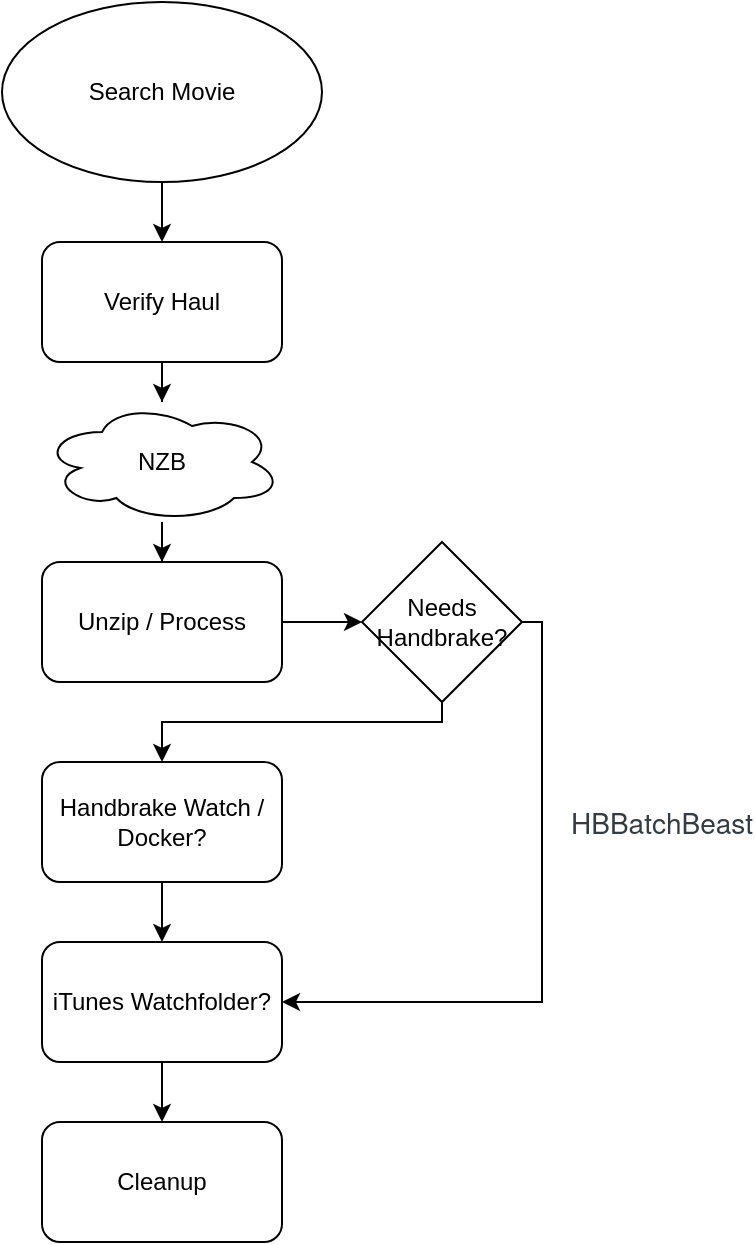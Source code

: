 <mxfile version="17.4.6" type="github"><diagram id="XM0_SPJSD3OMz8XxLxOr" name="Page-1"><mxGraphModel dx="606" dy="936" grid="1" gridSize="10" guides="1" tooltips="1" connect="1" arrows="1" fold="1" page="1" pageScale="1" pageWidth="850" pageHeight="1100" math="0" shadow="0"><root><mxCell id="0"/><mxCell id="1" parent="0"/><mxCell id="YDDNEgxZCBITFUkxLrux-3" style="edgeStyle=orthogonalEdgeStyle;rounded=0;orthogonalLoop=1;jettySize=auto;html=1;entryX=0.5;entryY=0;entryDx=0;entryDy=0;" edge="1" parent="1" source="YDDNEgxZCBITFUkxLrux-1" target="YDDNEgxZCBITFUkxLrux-2"><mxGeometry relative="1" as="geometry"/></mxCell><mxCell id="YDDNEgxZCBITFUkxLrux-1" value="Search Movie" style="ellipse;whiteSpace=wrap;html=1;" vertex="1" parent="1"><mxGeometry x="20" y="20" width="160" height="90" as="geometry"/></mxCell><mxCell id="YDDNEgxZCBITFUkxLrux-12" value="" style="edgeStyle=orthogonalEdgeStyle;rounded=0;orthogonalLoop=1;jettySize=auto;html=1;" edge="1" parent="1" source="YDDNEgxZCBITFUkxLrux-2" target="YDDNEgxZCBITFUkxLrux-4"><mxGeometry relative="1" as="geometry"/></mxCell><mxCell id="YDDNEgxZCBITFUkxLrux-2" value="Verify Haul" style="rounded=1;whiteSpace=wrap;html=1;" vertex="1" parent="1"><mxGeometry x="40" y="140" width="120" height="60" as="geometry"/></mxCell><mxCell id="YDDNEgxZCBITFUkxLrux-7" style="edgeStyle=orthogonalEdgeStyle;rounded=0;orthogonalLoop=1;jettySize=auto;html=1;entryX=0.5;entryY=0;entryDx=0;entryDy=0;" edge="1" parent="1" source="YDDNEgxZCBITFUkxLrux-4" target="YDDNEgxZCBITFUkxLrux-6"><mxGeometry relative="1" as="geometry"/></mxCell><mxCell id="YDDNEgxZCBITFUkxLrux-4" value="NZB" style="ellipse;shape=cloud;whiteSpace=wrap;html=1;" vertex="1" parent="1"><mxGeometry x="40" y="220" width="120" height="60" as="geometry"/></mxCell><mxCell id="YDDNEgxZCBITFUkxLrux-15" value="" style="edgeStyle=orthogonalEdgeStyle;rounded=0;orthogonalLoop=1;jettySize=auto;html=1;" edge="1" parent="1" source="YDDNEgxZCBITFUkxLrux-6" target="YDDNEgxZCBITFUkxLrux-14"><mxGeometry relative="1" as="geometry"/></mxCell><mxCell id="YDDNEgxZCBITFUkxLrux-6" value="Unzip / Process" style="rounded=1;whiteSpace=wrap;html=1;" vertex="1" parent="1"><mxGeometry x="40" y="300" width="120" height="60" as="geometry"/></mxCell><mxCell id="YDDNEgxZCBITFUkxLrux-11" style="edgeStyle=orthogonalEdgeStyle;rounded=0;orthogonalLoop=1;jettySize=auto;html=1;entryX=0.5;entryY=0;entryDx=0;entryDy=0;" edge="1" parent="1" source="YDDNEgxZCBITFUkxLrux-8" target="YDDNEgxZCBITFUkxLrux-10"><mxGeometry relative="1" as="geometry"/></mxCell><mxCell id="YDDNEgxZCBITFUkxLrux-8" value="iTunes Watchfolder?" style="rounded=1;whiteSpace=wrap;html=1;" vertex="1" parent="1"><mxGeometry x="40" y="490" width="120" height="60" as="geometry"/></mxCell><mxCell id="YDDNEgxZCBITFUkxLrux-10" value="Cleanup" style="rounded=1;whiteSpace=wrap;html=1;" vertex="1" parent="1"><mxGeometry x="40" y="580" width="120" height="60" as="geometry"/></mxCell><mxCell id="YDDNEgxZCBITFUkxLrux-16" style="edgeStyle=orthogonalEdgeStyle;rounded=0;orthogonalLoop=1;jettySize=auto;html=1;entryX=1;entryY=0.5;entryDx=0;entryDy=0;" edge="1" parent="1" source="YDDNEgxZCBITFUkxLrux-14" target="YDDNEgxZCBITFUkxLrux-8"><mxGeometry relative="1" as="geometry"><Array as="points"><mxPoint x="290" y="330"/><mxPoint x="290" y="520"/></Array></mxGeometry></mxCell><mxCell id="YDDNEgxZCBITFUkxLrux-18" style="edgeStyle=orthogonalEdgeStyle;rounded=0;orthogonalLoop=1;jettySize=auto;html=1;entryX=0.5;entryY=0;entryDx=0;entryDy=0;" edge="1" parent="1" source="YDDNEgxZCBITFUkxLrux-14" target="YDDNEgxZCBITFUkxLrux-17"><mxGeometry relative="1" as="geometry"><Array as="points"><mxPoint x="240" y="380"/><mxPoint x="100" y="380"/></Array></mxGeometry></mxCell><mxCell id="YDDNEgxZCBITFUkxLrux-14" value="Needs Handbrake?" style="rhombus;whiteSpace=wrap;html=1;" vertex="1" parent="1"><mxGeometry x="200" y="290" width="80" height="80" as="geometry"/></mxCell><mxCell id="YDDNEgxZCBITFUkxLrux-19" style="edgeStyle=orthogonalEdgeStyle;rounded=0;orthogonalLoop=1;jettySize=auto;html=1;entryX=0.5;entryY=0;entryDx=0;entryDy=0;" edge="1" parent="1" source="YDDNEgxZCBITFUkxLrux-17" target="YDDNEgxZCBITFUkxLrux-8"><mxGeometry relative="1" as="geometry"/></mxCell><mxCell id="YDDNEgxZCBITFUkxLrux-17" value="Handbrake Watch / Docker?" style="rounded=1;whiteSpace=wrap;html=1;" vertex="1" parent="1"><mxGeometry x="40" y="400" width="120" height="60" as="geometry"/></mxCell><mxCell id="YDDNEgxZCBITFUkxLrux-21" value="&lt;span style=&quot;color: rgb(53 , 60 , 65) ; font-family: &amp;#34;helvetica neue&amp;#34; , &amp;#34;helvetica&amp;#34; , &amp;#34;arial&amp;#34; , &amp;#34;roboto&amp;#34; , &amp;#34;liberation sans&amp;#34; , sans-serif , &amp;#34;apple color emoji&amp;#34; , &amp;#34;segoe ui emoji&amp;#34; , &amp;#34;segoe ui symbol&amp;#34; ; font-size: 14px ; background-color: rgb(255 , 255 , 255)&quot;&gt;HBBatchBeast&lt;/span&gt;" style="text;html=1;strokeColor=none;fillColor=none;align=center;verticalAlign=middle;whiteSpace=wrap;rounded=0;" vertex="1" parent="1"><mxGeometry x="320" y="415" width="60" height="30" as="geometry"/></mxCell></root></mxGraphModel></diagram></mxfile>